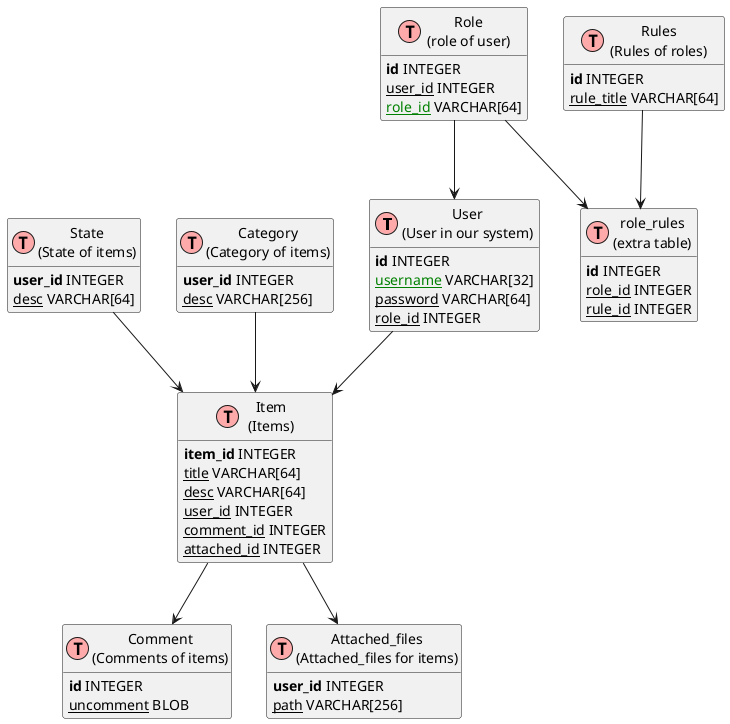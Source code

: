 @startuml
' uncomment the line below if you're using computer with a retina display
' skinparam dpi 300
!define Table(name,desc) class name as "desc" << (T,#FFAAAA) >>
' we use bold for primary key
' green color for unique
' and underscore for not_null
!define primary_key(x) <b>x</b>
!define unique(x) <color:green>x</color>
!define not_null(x) <u>x</u>
' other tags available:
' <i></i>
' <back:COLOR></color>, where color is a color name or html color code
' (#FFAACC)
' see: http://plantuml.com/classes.html#More
hide methods
hide stereotypes

' entities

Table(user, "User\n(User in our system)") {
primary_key(id) INTEGER
not_null(unique(username)) VARCHAR[32]
not_null(password) VARCHAR[64]
not_null(role_id) INTEGER
}

Table(role, "Role\n(role of user)") {
primary_key(id) INTEGER
not_null(user_id) INTEGER
not_null(unique(role_id)) VARCHAR[64]
}

Table(role_rules, "role_rules\n(extra table)") {
primary_key(id) INTEGER
not_null(role_id) INTEGER
not_null(rule_id) INTEGER
}

Table(rules, "Rules\n(Rules of roles)") {
primary_key(id) INTEGER
not_null(rule_title) VARCHAR[64]
}

Table(item, "Item\n(Items)") {
primary_key(item_id) INTEGER
not_null(title) VARCHAR[64]
not_null(desc) VARCHAR[64]
not_null(user_id) INTEGER
not_null(comment_id) INTEGER
not_null(attached_id) INTEGER
}

Table(comment, "Comment\n(Comments of items)") {
primary_key(id) INTEGER
not_null(uncomment) BLOB
}

Table(attached, "Attached_files\n(Attached_files for items)") {
primary_key(user_id) INTEGER
not_null(path) VARCHAR[256]
}

Table(state, "State\n(State of items)") {
primary_key(user_id) INTEGER
not_null(desc) VARCHAR[64]
}

Table(category, "Category\n(Category of items)") {
primary_key(user_id) INTEGER
not_null(desc) VARCHAR[256]
}

' relationships
role --> user
user --> item
category --> item
state --> item
item --> attached
item --> comment
' many to many relationship
role -->  role_rules : ""
rules -->  role_rules : ""

' Add mark if you like
'user "1" --> "*" user_group : "A user may be \nin many groups"
'group "1" --> "0..N" user_group : "A group may \ncontain many users"
@enduml